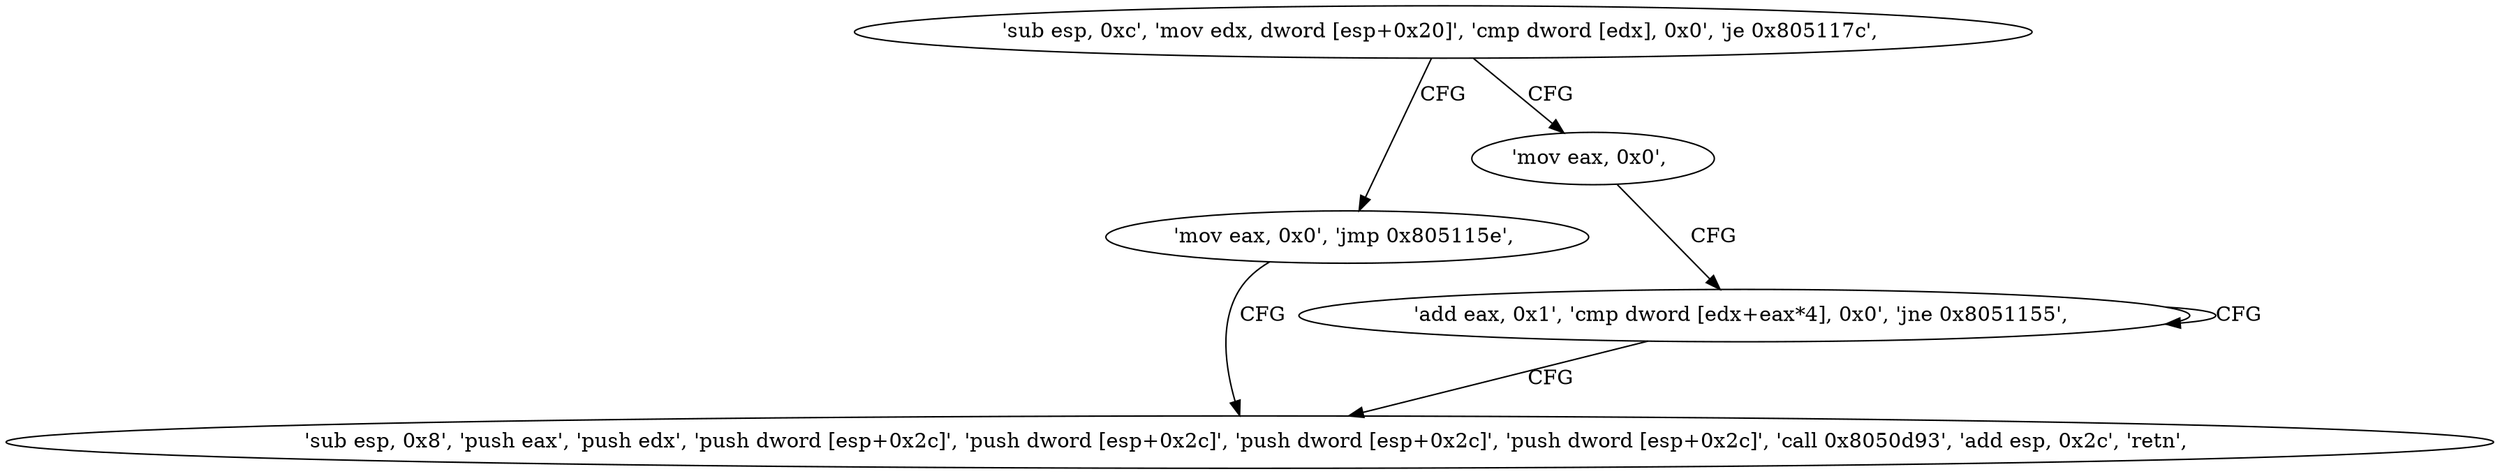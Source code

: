 digraph "func" {
"134549828" [label = "'sub esp, 0xc', 'mov edx, dword [esp+0x20]', 'cmp dword [edx], 0x0', 'je 0x805117c', " ]
"134549884" [label = "'mov eax, 0x0', 'jmp 0x805115e', " ]
"134549840" [label = "'mov eax, 0x0', " ]
"134549854" [label = "'sub esp, 0x8', 'push eax', 'push edx', 'push dword [esp+0x2c]', 'push dword [esp+0x2c]', 'push dword [esp+0x2c]', 'push dword [esp+0x2c]', 'call 0x8050d93', 'add esp, 0x2c', 'retn', " ]
"134549845" [label = "'add eax, 0x1', 'cmp dword [edx+eax*4], 0x0', 'jne 0x8051155', " ]
"134549828" -> "134549884" [ label = "CFG" ]
"134549828" -> "134549840" [ label = "CFG" ]
"134549884" -> "134549854" [ label = "CFG" ]
"134549840" -> "134549845" [ label = "CFG" ]
"134549845" -> "134549845" [ label = "CFG" ]
"134549845" -> "134549854" [ label = "CFG" ]
}
